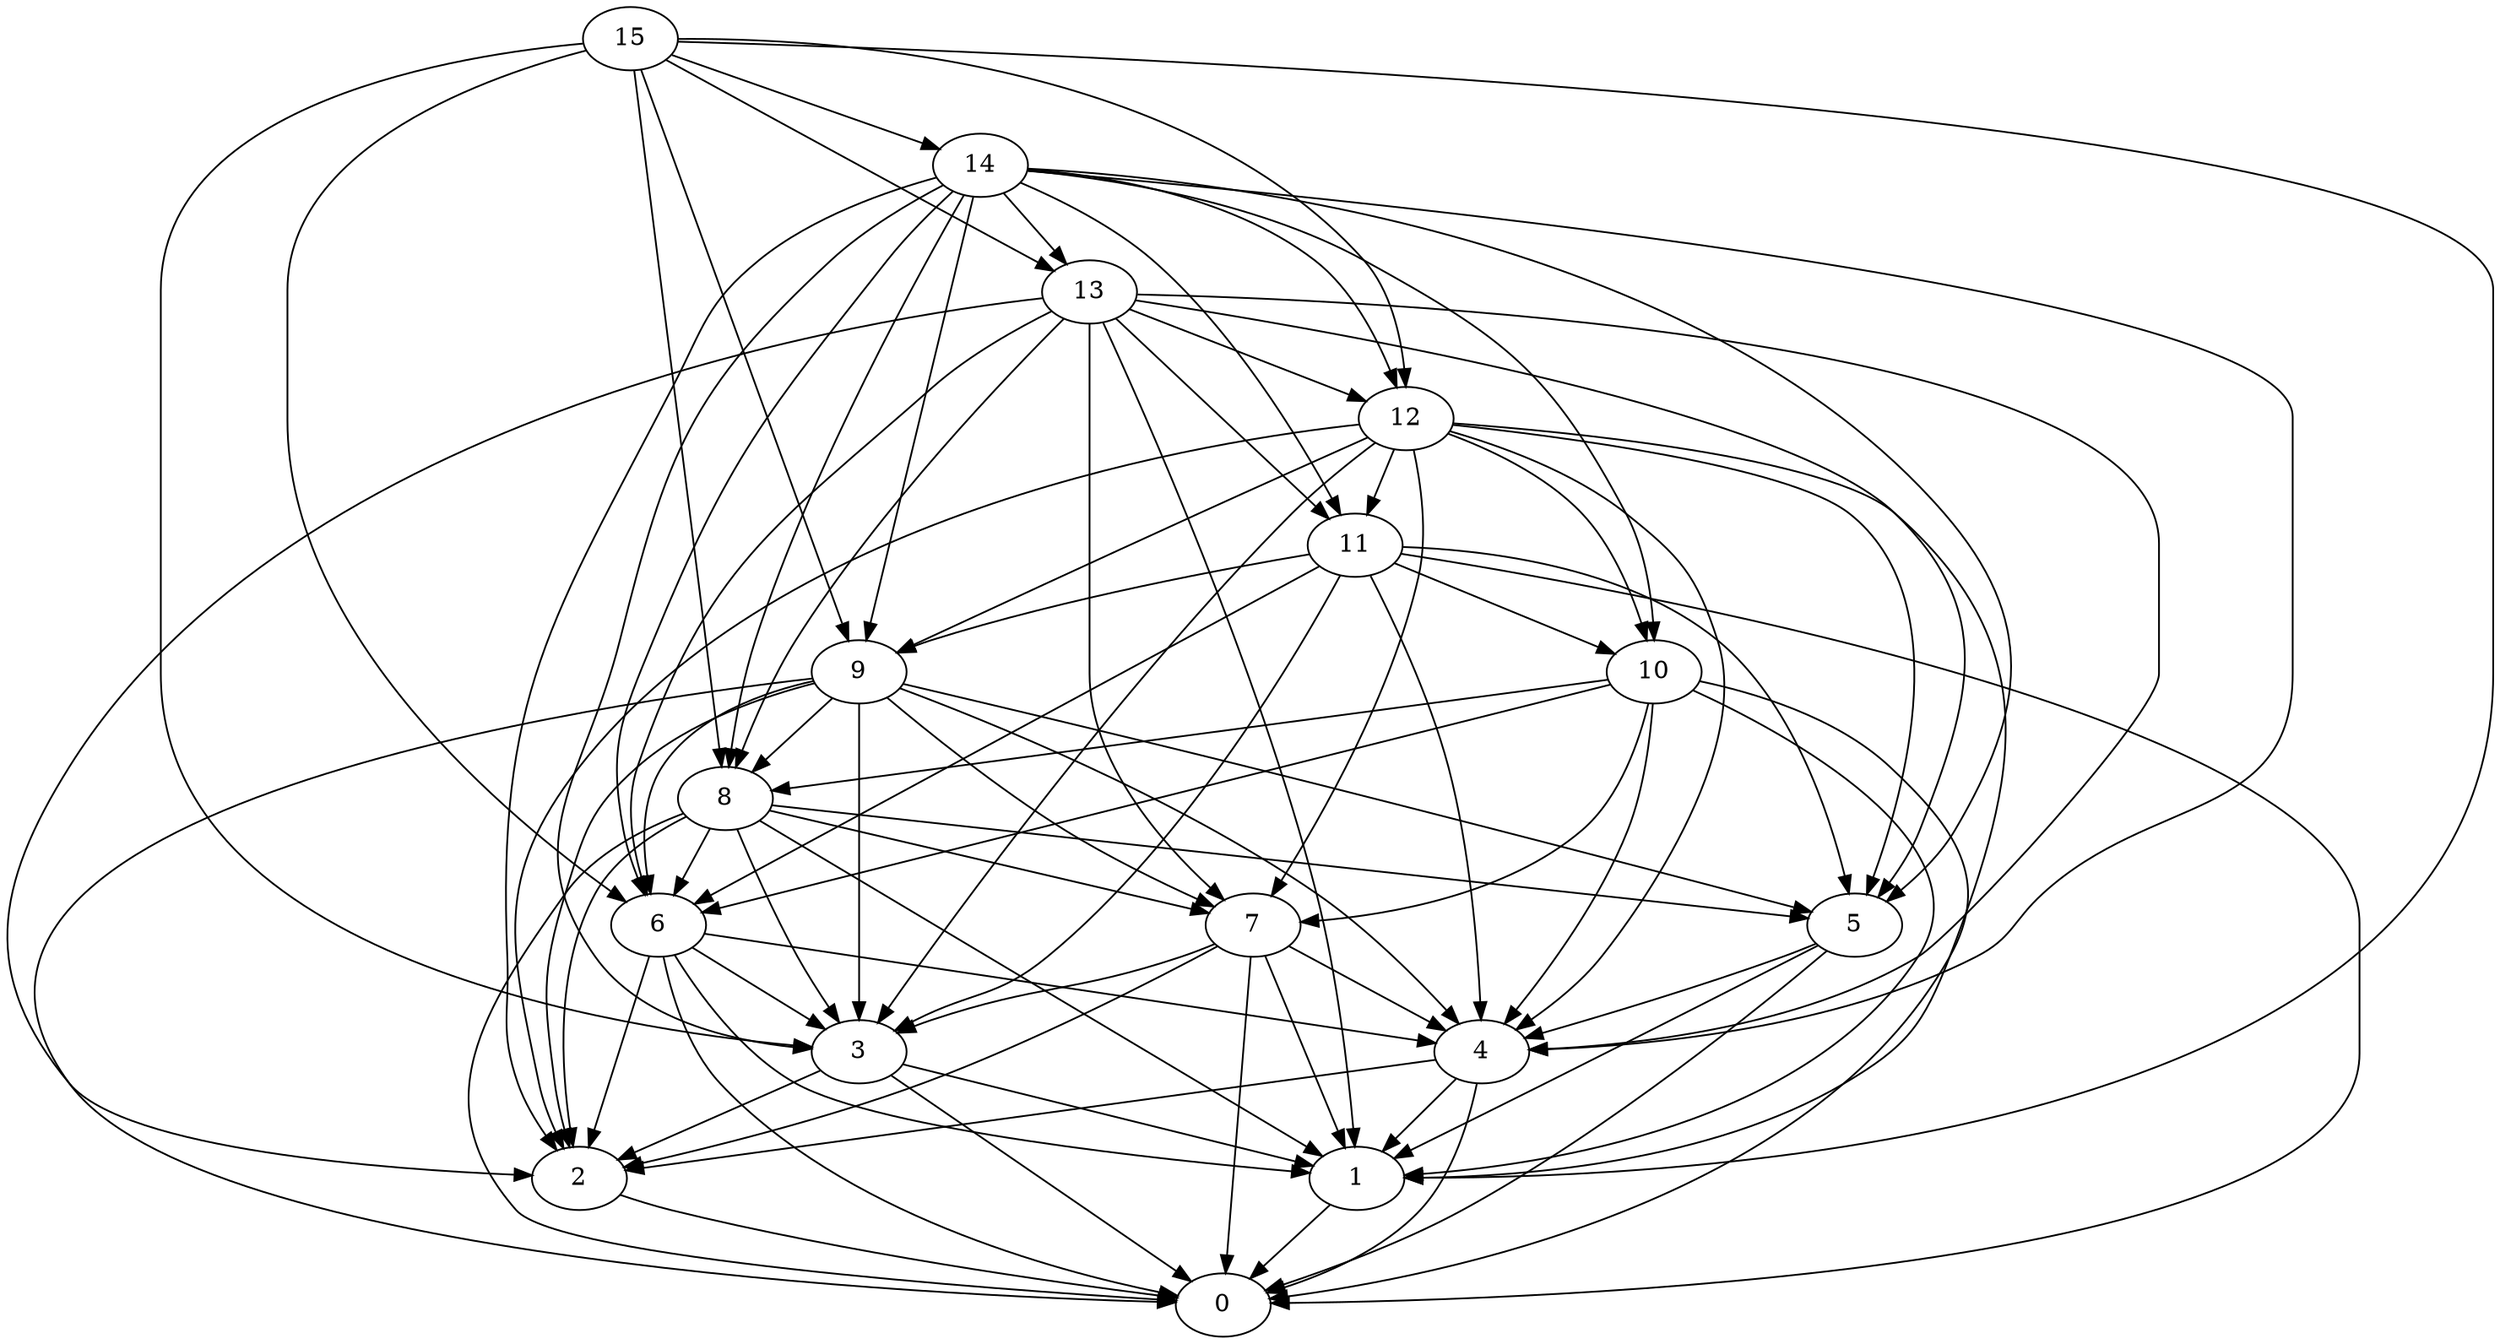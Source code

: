 digraph "Random_Nodes_16_Density_5.38_CCR_9.88_WeightType_Random_Homogeneous-4" {
15 [Weight=4];
14 [Weight=10];
13 [Weight=3];
12 [Weight=4];
11 [Weight=4];
9 [Weight=9];
10 [Weight=2];
8 [Weight=5];
6 [Weight=6];
5 [Weight=8];
7 [Weight=2];
3 [Weight=7];
4 [Weight=9];
2 [Weight=2];
1 [Weight=10];
0 [Weight=8];
15 -> 14 [Weight=5];
12 -> 1 [Weight=14];
15 -> 8 [Weight=3];
7 -> 2 [Weight=14];
12 -> 5 [Weight=7];
14 -> 5 [Weight=16];
11 -> 3 [Weight=12];
3 -> 2 [Weight=14];
11 -> 9 [Weight=7];
7 -> 1 [Weight=7];
13 -> 5 [Weight=16];
9 -> 2 [Weight=17];
8 -> 7 [Weight=9];
5 -> 4 [Weight=10];
10 -> 1 [Weight=17];
11 -> 5 [Weight=16];
14 -> 8 [Weight=5];
15 -> 13 [Weight=5];
7 -> 3 [Weight=5];
13 -> 6 [Weight=12];
9 -> 5 [Weight=14];
9 -> 7 [Weight=9];
9 -> 8 [Weight=10];
15 -> 3 [Weight=16];
14 -> 3 [Weight=12];
14 -> 11 [Weight=10];
8 -> 2 [Weight=14];
11 -> 4 [Weight=16];
4 -> 0 [Weight=14];
15 -> 6 [Weight=10];
9 -> 4 [Weight=12];
6 -> 4 [Weight=7];
7 -> 4 [Weight=5];
6 -> 0 [Weight=14];
6 -> 3 [Weight=9];
9 -> 3 [Weight=9];
10 -> 4 [Weight=9];
8 -> 5 [Weight=14];
8 -> 1 [Weight=12];
1 -> 0 [Weight=3];
15 -> 1 [Weight=9];
12 -> 9 [Weight=12];
10 -> 8 [Weight=14];
10 -> 7 [Weight=17];
13 -> 7 [Weight=12];
13 -> 12 [Weight=12];
12 -> 11 [Weight=9];
15 -> 9 [Weight=14];
8 -> 6 [Weight=7];
7 -> 0 [Weight=12];
14 -> 10 [Weight=10];
14 -> 6 [Weight=17];
15 -> 12 [Weight=3];
12 -> 3 [Weight=7];
3 -> 0 [Weight=16];
12 -> 2 [Weight=14];
13 -> 4 [Weight=17];
14 -> 2 [Weight=3];
11 -> 6 [Weight=10];
12 -> 7 [Weight=3];
13 -> 1 [Weight=5];
14 -> 9 [Weight=9];
5 -> 0 [Weight=12];
13 -> 2 [Weight=16];
13 -> 11 [Weight=9];
6 -> 1 [Weight=5];
14 -> 12 [Weight=10];
8 -> 0 [Weight=16];
13 -> 8 [Weight=9];
14 -> 4 [Weight=10];
5 -> 1 [Weight=14];
2 -> 0 [Weight=16];
10 -> 6 [Weight=16];
12 -> 4 [Weight=3];
9 -> 0 [Weight=14];
4 -> 2 [Weight=3];
11 -> 0 [Weight=12];
4 -> 1 [Weight=5];
3 -> 1 [Weight=12];
9 -> 6 [Weight=10];
12 -> 10 [Weight=7];
10 -> 0 [Weight=17];
11 -> 10 [Weight=3];
6 -> 2 [Weight=12];
14 -> 13 [Weight=17];
8 -> 3 [Weight=9];
}
